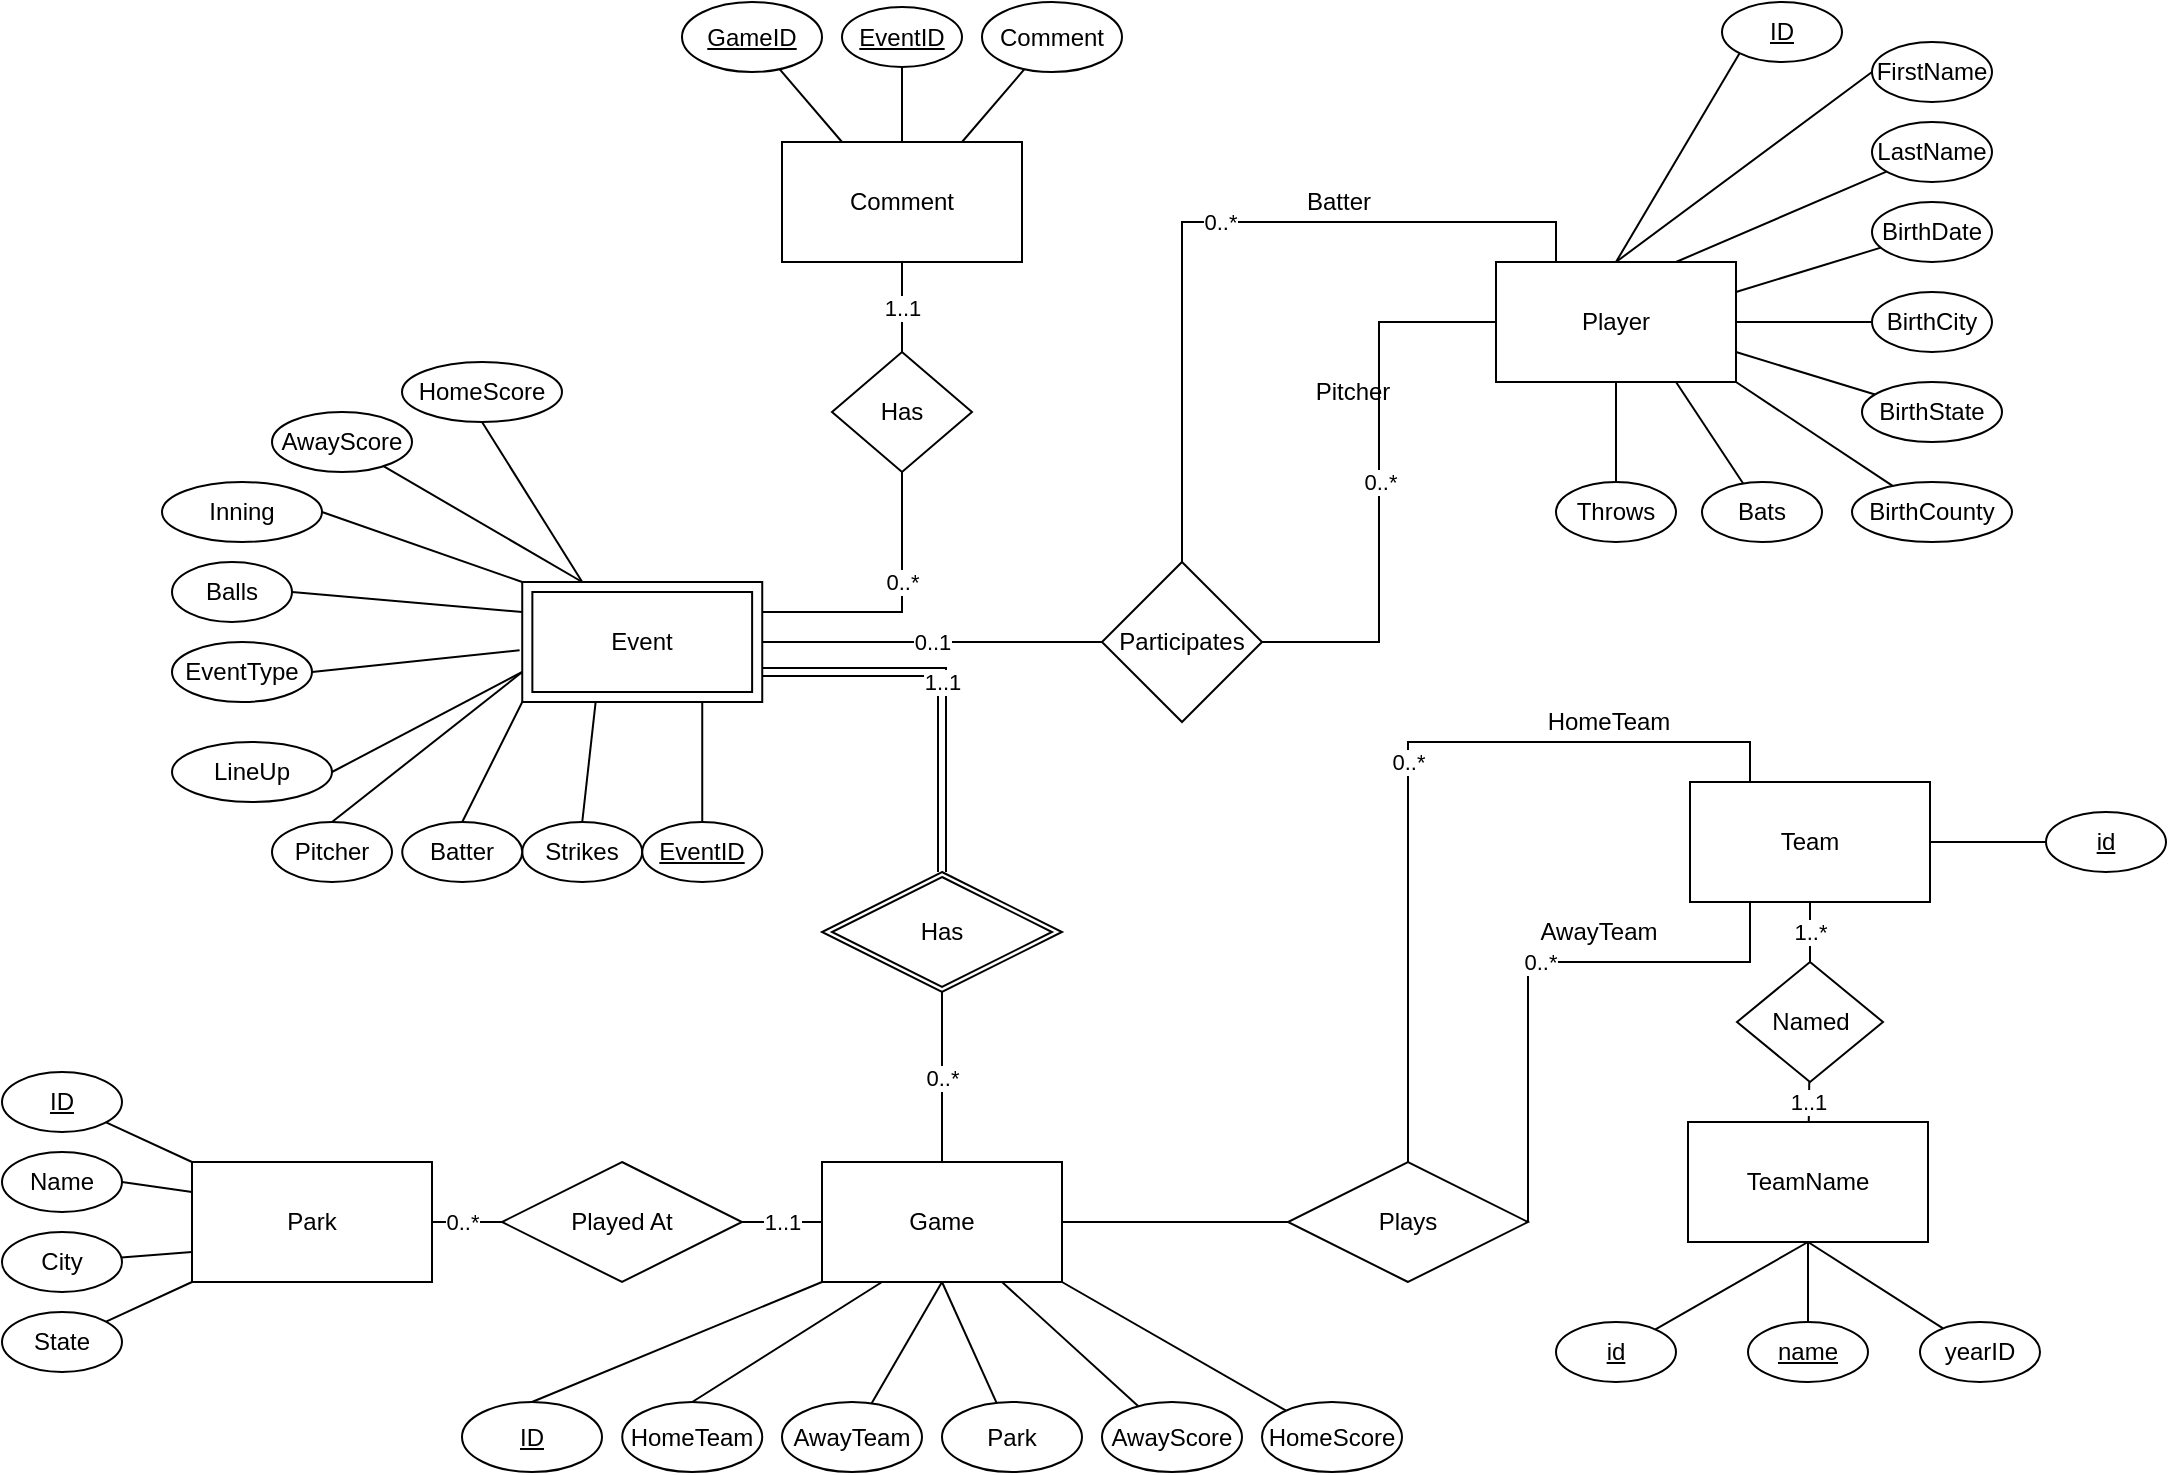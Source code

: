 <mxfile version="15.4.0" type="device"><diagram id="RNzjkmeMEL7BS_Pg9-Ei" name="Page-1"><mxGraphModel dx="2036" dy="989" grid="1" gridSize="10" guides="1" tooltips="1" connect="1" arrows="1" fold="1" page="1" pageScale="1" pageWidth="827" pageHeight="1169" math="0" shadow="0"><root><mxCell id="0"/><mxCell id="1" parent="0"/><mxCell id="sN5agRvqX0wHgHaesOpG-1" value="Player" style="rounded=0;whiteSpace=wrap;html=1;" parent="1" vertex="1"><mxGeometry x="397" y="210" width="120" height="60" as="geometry"/></mxCell><mxCell id="sN5agRvqX0wHgHaesOpG-3" value="" style="endArrow=none;html=1;rounded=0;entryX=0;entryY=1;entryDx=0;entryDy=0;exitX=0.5;exitY=0;exitDx=0;exitDy=0;" parent="1" target="sN5agRvqX0wHgHaesOpG-4" edge="1" source="sN5agRvqX0wHgHaesOpG-1"><mxGeometry width="50" height="50" relative="1" as="geometry"><mxPoint x="517" y="210" as="sourcePoint"/><mxPoint x="567" y="150" as="targetPoint"/></mxGeometry></mxCell><mxCell id="sN5agRvqX0wHgHaesOpG-4" value="&lt;u&gt;ID&lt;/u&gt;" style="ellipse;whiteSpace=wrap;html=1;" parent="1" vertex="1"><mxGeometry x="510" y="80" width="60" height="30" as="geometry"/></mxCell><mxCell id="P7rjiUi-hzx71qzHry4Q-10" style="edgeStyle=none;rounded=0;orthogonalLoop=1;jettySize=auto;html=1;entryX=1;entryY=0.25;entryDx=0;entryDy=0;endArrow=none;endFill=0;" edge="1" parent="1" source="REyinBN-IkQs8KQMNJYE-5" target="sN5agRvqX0wHgHaesOpG-1"><mxGeometry relative="1" as="geometry"/></mxCell><mxCell id="REyinBN-IkQs8KQMNJYE-5" value="BirthDate" style="ellipse;whiteSpace=wrap;html=1;" parent="1" vertex="1"><mxGeometry x="585" y="180" width="60" height="30" as="geometry"/></mxCell><mxCell id="P7rjiUi-hzx71qzHry4Q-18" style="edgeStyle=none;rounded=0;orthogonalLoop=1;jettySize=auto;html=1;entryX=0.75;entryY=1;entryDx=0;entryDy=0;endArrow=none;endFill=0;" edge="1" parent="1" source="REyinBN-IkQs8KQMNJYE-7" target="sN5agRvqX0wHgHaesOpG-1"><mxGeometry relative="1" as="geometry"/></mxCell><mxCell id="REyinBN-IkQs8KQMNJYE-7" value="Bats" style="ellipse;whiteSpace=wrap;html=1;" parent="1" vertex="1"><mxGeometry x="500" y="320" width="60" height="30" as="geometry"/></mxCell><mxCell id="P7rjiUi-hzx71qzHry4Q-16" style="edgeStyle=none;rounded=0;orthogonalLoop=1;jettySize=auto;html=1;endArrow=none;endFill=0;entryX=1;entryY=1;entryDx=0;entryDy=0;" edge="1" parent="1" source="REyinBN-IkQs8KQMNJYE-9" target="sN5agRvqX0wHgHaesOpG-1"><mxGeometry relative="1" as="geometry"><mxPoint x="487" y="270" as="targetPoint"/></mxGeometry></mxCell><mxCell id="REyinBN-IkQs8KQMNJYE-9" value="BirthCounty" style="ellipse;whiteSpace=wrap;html=1;" parent="1" vertex="1"><mxGeometry x="575" y="320" width="80" height="30" as="geometry"/></mxCell><mxCell id="P7rjiUi-hzx71qzHry4Q-15" style="edgeStyle=none;rounded=0;orthogonalLoop=1;jettySize=auto;html=1;entryX=1;entryY=0.75;entryDx=0;entryDy=0;endArrow=none;endFill=0;" edge="1" parent="1" source="REyinBN-IkQs8KQMNJYE-11" target="sN5agRvqX0wHgHaesOpG-1"><mxGeometry relative="1" as="geometry"/></mxCell><mxCell id="REyinBN-IkQs8KQMNJYE-11" value="BirthState" style="ellipse;whiteSpace=wrap;html=1;" parent="1" vertex="1"><mxGeometry x="580" y="270" width="70" height="30" as="geometry"/></mxCell><mxCell id="P7rjiUi-hzx71qzHry4Q-52" style="edgeStyle=none;rounded=0;orthogonalLoop=1;jettySize=auto;html=1;entryX=1;entryY=0.5;entryDx=0;entryDy=0;endArrow=none;endFill=0;" edge="1" parent="1" source="REyinBN-IkQs8KQMNJYE-15" target="sN5agRvqX0wHgHaesOpG-1"><mxGeometry relative="1" as="geometry"/></mxCell><mxCell id="REyinBN-IkQs8KQMNJYE-15" value="BirthCity" style="ellipse;whiteSpace=wrap;html=1;" parent="1" vertex="1"><mxGeometry x="585" y="225" width="60" height="30" as="geometry"/></mxCell><mxCell id="P7rjiUi-hzx71qzHry4Q-17" style="edgeStyle=none;rounded=0;orthogonalLoop=1;jettySize=auto;html=1;entryX=0.75;entryY=0;entryDx=0;entryDy=0;endArrow=none;endFill=0;" edge="1" parent="1" source="REyinBN-IkQs8KQMNJYE-17" target="sN5agRvqX0wHgHaesOpG-1"><mxGeometry relative="1" as="geometry"/></mxCell><mxCell id="REyinBN-IkQs8KQMNJYE-17" value="LastName" style="ellipse;whiteSpace=wrap;html=1;" parent="1" vertex="1"><mxGeometry x="585" y="140" width="60" height="30" as="geometry"/></mxCell><mxCell id="P7rjiUi-hzx71qzHry4Q-12" style="edgeStyle=none;rounded=0;orthogonalLoop=1;jettySize=auto;html=1;exitX=0;exitY=0.5;exitDx=0;exitDy=0;entryX=0.5;entryY=0;entryDx=0;entryDy=0;endArrow=none;endFill=0;" edge="1" parent="1" source="REyinBN-IkQs8KQMNJYE-18" target="sN5agRvqX0wHgHaesOpG-1"><mxGeometry relative="1" as="geometry"/></mxCell><mxCell id="REyinBN-IkQs8KQMNJYE-18" value="FirstName" style="ellipse;whiteSpace=wrap;html=1;" parent="1" vertex="1"><mxGeometry x="585" y="100" width="60" height="30" as="geometry"/></mxCell><mxCell id="REyinBN-IkQs8KQMNJYE-20" value="" style="endArrow=none;html=1;rounded=0;entryX=0.5;entryY=1;entryDx=0;entryDy=0;exitX=0.5;exitY=0;exitDx=0;exitDy=0;" parent="1" source="REyinBN-IkQs8KQMNJYE-21" target="sN5agRvqX0wHgHaesOpG-1" edge="1"><mxGeometry width="50" height="50" relative="1" as="geometry"><mxPoint x="417" y="310" as="sourcePoint"/><mxPoint x="557" y="260" as="targetPoint"/></mxGeometry></mxCell><mxCell id="REyinBN-IkQs8KQMNJYE-21" value="Throws" style="ellipse;whiteSpace=wrap;html=1;" parent="1" vertex="1"><mxGeometry x="427" y="320" width="60" height="30" as="geometry"/></mxCell><mxCell id="REyinBN-IkQs8KQMNJYE-22" value="Team" style="rounded=0;whiteSpace=wrap;html=1;" parent="1" vertex="1"><mxGeometry x="494" y="470" width="120" height="60" as="geometry"/></mxCell><mxCell id="P7rjiUi-hzx71qzHry4Q-45" style="edgeStyle=none;rounded=0;orthogonalLoop=1;jettySize=auto;html=1;entryX=1;entryY=0.5;entryDx=0;entryDy=0;endArrow=none;endFill=0;" edge="1" parent="1" source="REyinBN-IkQs8KQMNJYE-26" target="REyinBN-IkQs8KQMNJYE-22"><mxGeometry relative="1" as="geometry"/></mxCell><mxCell id="REyinBN-IkQs8KQMNJYE-26" value="&lt;u&gt;id&lt;/u&gt;" style="ellipse;whiteSpace=wrap;html=1;" parent="1" vertex="1"><mxGeometry x="672" y="485" width="60" height="30" as="geometry"/></mxCell><mxCell id="REyinBN-IkQs8KQMNJYE-72" value="Park" style="rounded=0;whiteSpace=wrap;html=1;" parent="1" vertex="1"><mxGeometry x="-255" y="660" width="120" height="60" as="geometry"/></mxCell><mxCell id="P7rjiUi-hzx71qzHry4Q-20" style="edgeStyle=none;rounded=0;orthogonalLoop=1;jettySize=auto;html=1;entryX=0;entryY=1;entryDx=0;entryDy=0;endArrow=none;endFill=0;" edge="1" parent="1" source="REyinBN-IkQs8KQMNJYE-74" target="REyinBN-IkQs8KQMNJYE-72"><mxGeometry relative="1" as="geometry"/></mxCell><mxCell id="REyinBN-IkQs8KQMNJYE-74" value="State" style="ellipse;whiteSpace=wrap;html=1;" parent="1" vertex="1"><mxGeometry x="-350" y="735" width="60" height="30" as="geometry"/></mxCell><mxCell id="P7rjiUi-hzx71qzHry4Q-21" style="edgeStyle=none;rounded=0;orthogonalLoop=1;jettySize=auto;html=1;entryX=0;entryY=0.75;entryDx=0;entryDy=0;endArrow=none;endFill=0;" edge="1" parent="1" source="REyinBN-IkQs8KQMNJYE-76" target="REyinBN-IkQs8KQMNJYE-72"><mxGeometry relative="1" as="geometry"/></mxCell><mxCell id="REyinBN-IkQs8KQMNJYE-76" value="City" style="ellipse;whiteSpace=wrap;html=1;" parent="1" vertex="1"><mxGeometry x="-350" y="695" width="60" height="30" as="geometry"/></mxCell><mxCell id="P7rjiUi-hzx71qzHry4Q-22" style="edgeStyle=none;rounded=0;orthogonalLoop=1;jettySize=auto;html=1;exitX=1;exitY=0.5;exitDx=0;exitDy=0;entryX=0;entryY=0.25;entryDx=0;entryDy=0;endArrow=none;endFill=0;" edge="1" parent="1" source="REyinBN-IkQs8KQMNJYE-78" target="REyinBN-IkQs8KQMNJYE-72"><mxGeometry relative="1" as="geometry"/></mxCell><mxCell id="REyinBN-IkQs8KQMNJYE-78" value="Name" style="ellipse;whiteSpace=wrap;html=1;" parent="1" vertex="1"><mxGeometry x="-350" y="655" width="60" height="30" as="geometry"/></mxCell><mxCell id="P7rjiUi-hzx71qzHry4Q-23" style="edgeStyle=none;rounded=0;orthogonalLoop=1;jettySize=auto;html=1;entryX=0;entryY=0;entryDx=0;entryDy=0;endArrow=none;endFill=0;" edge="1" parent="1" source="REyinBN-IkQs8KQMNJYE-80" target="REyinBN-IkQs8KQMNJYE-72"><mxGeometry relative="1" as="geometry"/></mxCell><mxCell id="REyinBN-IkQs8KQMNJYE-80" value="&lt;u&gt;ID&lt;/u&gt;" style="ellipse;whiteSpace=wrap;html=1;" parent="1" vertex="1"><mxGeometry x="-350" y="615" width="60" height="30" as="geometry"/></mxCell><mxCell id="REyinBN-IkQs8KQMNJYE-82" value="Game" style="rounded=0;whiteSpace=wrap;html=1;" parent="1" vertex="1"><mxGeometry x="60" y="660" width="120" height="60" as="geometry"/></mxCell><mxCell id="REyinBN-IkQs8KQMNJYE-99" value="" style="endArrow=none;html=1;rounded=0;entryX=0.25;entryY=1;entryDx=0;entryDy=0;exitX=0.5;exitY=0;exitDx=0;exitDy=0;" parent="1" source="P7rjiUi-hzx71qzHry4Q-29" target="REyinBN-IkQs8KQMNJYE-82" edge="1"><mxGeometry width="50" height="50" relative="1" as="geometry"><mxPoint x="-20" y="807.5" as="sourcePoint"/><mxPoint x="280" y="700" as="targetPoint"/></mxGeometry></mxCell><mxCell id="REyinBN-IkQs8KQMNJYE-105" value="" style="endArrow=none;html=1;rounded=0;entryX=0;entryY=1;entryDx=0;entryDy=0;exitX=0.5;exitY=0;exitDx=0;exitDy=0;" parent="1" source="REyinBN-IkQs8KQMNJYE-106" target="REyinBN-IkQs8KQMNJYE-82" edge="1"><mxGeometry width="50" height="50" relative="1" as="geometry"><mxPoint x="80" y="760" as="sourcePoint"/><mxPoint x="220" y="710" as="targetPoint"/></mxGeometry></mxCell><mxCell id="REyinBN-IkQs8KQMNJYE-106" value="&lt;u&gt;ID&lt;br&gt;&lt;/u&gt;" style="ellipse;whiteSpace=wrap;html=1;" parent="1" vertex="1"><mxGeometry x="-120" y="780" width="70" height="35" as="geometry"/></mxCell><mxCell id="REyinBN-IkQs8KQMNJYE-108" value="Comment" style="rounded=0;whiteSpace=wrap;html=1;" parent="1" vertex="1"><mxGeometry x="40" y="150" width="120" height="60" as="geometry"/></mxCell><mxCell id="REyinBN-IkQs8KQMNJYE-109" value="" style="endArrow=none;html=1;rounded=0;exitX=0.75;exitY=0;exitDx=0;exitDy=0;" parent="1" source="REyinBN-IkQs8KQMNJYE-108" target="REyinBN-IkQs8KQMNJYE-110" edge="1"><mxGeometry width="50" height="50" relative="1" as="geometry"><mxPoint x="140" y="150" as="sourcePoint"/><mxPoint x="170" y="90" as="targetPoint"/></mxGeometry></mxCell><mxCell id="REyinBN-IkQs8KQMNJYE-110" value="Comment" style="ellipse;whiteSpace=wrap;html=1;" parent="1" vertex="1"><mxGeometry x="140" y="80" width="70" height="35" as="geometry"/></mxCell><mxCell id="REyinBN-IkQs8KQMNJYE-111" value="&lt;u&gt;EventID&lt;/u&gt;" style="ellipse;whiteSpace=wrap;html=1;" parent="1" vertex="1"><mxGeometry x="70" y="82.5" width="60" height="30" as="geometry"/></mxCell><mxCell id="REyinBN-IkQs8KQMNJYE-112" value="" style="endArrow=none;html=1;rounded=0;entryX=0.5;entryY=0;entryDx=0;entryDy=0;exitX=0.5;exitY=1;exitDx=0;exitDy=0;" parent="1" source="REyinBN-IkQs8KQMNJYE-111" target="REyinBN-IkQs8KQMNJYE-108" edge="1"><mxGeometry width="50" height="50" relative="1" as="geometry"><mxPoint x="150" y="210" as="sourcePoint"/><mxPoint x="200" y="160" as="targetPoint"/></mxGeometry></mxCell><mxCell id="REyinBN-IkQs8KQMNJYE-113" value="" style="endArrow=none;html=1;rounded=0;exitX=0.25;exitY=0;exitDx=0;exitDy=0;" parent="1" source="REyinBN-IkQs8KQMNJYE-108" target="REyinBN-IkQs8KQMNJYE-114" edge="1"><mxGeometry width="50" height="50" relative="1" as="geometry"><mxPoint x="-140.0" y="130" as="sourcePoint"/><mxPoint x="-30" y="80" as="targetPoint"/></mxGeometry></mxCell><mxCell id="REyinBN-IkQs8KQMNJYE-114" value="&lt;u&gt;GameID&lt;/u&gt;" style="ellipse;whiteSpace=wrap;html=1;" parent="1" vertex="1"><mxGeometry x="-10" y="80" width="70" height="35" as="geometry"/></mxCell><mxCell id="P7rjiUi-hzx71qzHry4Q-3" value="0..1" style="rounded=0;orthogonalLoop=1;jettySize=auto;html=1;exitX=0;exitY=0.5;exitDx=0;exitDy=0;endArrow=none;endFill=0;" edge="1" parent="1" source="REyinBN-IkQs8KQMNJYE-139" target="P7rjiUi-hzx71qzHry4Q-2"><mxGeometry relative="1" as="geometry"/></mxCell><mxCell id="REyinBN-IkQs8KQMNJYE-140" value="" style="endArrow=none;html=1;rounded=0;entryX=0.5;entryY=0;entryDx=0;entryDy=0;exitX=0.694;exitY=0.003;exitDx=0;exitDy=0;exitPerimeter=0;" parent="1" source="REyinBN-IkQs8KQMNJYE-139" target="REyinBN-IkQs8KQMNJYE-141" edge="1"><mxGeometry width="50" height="50" relative="1" as="geometry"><mxPoint x="30.12" y="370" as="sourcePoint"/><mxPoint x="80.12" y="310" as="targetPoint"/></mxGeometry></mxCell><mxCell id="REyinBN-IkQs8KQMNJYE-141" value="Strikes" style="ellipse;whiteSpace=wrap;html=1;" parent="1" vertex="1"><mxGeometry x="-89.88" y="490" width="60" height="30" as="geometry"/></mxCell><mxCell id="REyinBN-IkQs8KQMNJYE-142" value="" style="endArrow=none;html=1;rounded=0;entryX=0.5;entryY=0;entryDx=0;entryDy=0;exitX=1;exitY=0;exitDx=0;exitDy=0;" parent="1" source="REyinBN-IkQs8KQMNJYE-139" target="REyinBN-IkQs8KQMNJYE-143" edge="1"><mxGeometry width="50" height="50" relative="1" as="geometry"><mxPoint x="30.12" y="380.0" as="sourcePoint"/><mxPoint x="80.12" y="360" as="targetPoint"/></mxGeometry></mxCell><mxCell id="REyinBN-IkQs8KQMNJYE-143" value="Batter" style="ellipse;whiteSpace=wrap;html=1;" parent="1" vertex="1"><mxGeometry x="-149.88" y="490" width="60" height="30" as="geometry"/></mxCell><mxCell id="REyinBN-IkQs8KQMNJYE-144" value="" style="endArrow=none;html=1;rounded=0;entryX=0.5;entryY=0;entryDx=0;entryDy=0;exitX=1;exitY=0.25;exitDx=0;exitDy=0;" parent="1" source="REyinBN-IkQs8KQMNJYE-139" target="REyinBN-IkQs8KQMNJYE-145" edge="1"><mxGeometry width="50" height="50" relative="1" as="geometry"><mxPoint x="-115" y="420" as="sourcePoint"/><mxPoint x="80.12" y="360" as="targetPoint"/></mxGeometry></mxCell><mxCell id="REyinBN-IkQs8KQMNJYE-145" value="Pitcher" style="ellipse;whiteSpace=wrap;html=1;" parent="1" vertex="1"><mxGeometry x="-215" y="490" width="60" height="30" as="geometry"/></mxCell><mxCell id="REyinBN-IkQs8KQMNJYE-146" value="" style="endArrow=none;html=1;rounded=0;exitX=1;exitY=0.25;exitDx=0;exitDy=0;entryX=1;entryY=0.5;entryDx=0;entryDy=0;" parent="1" source="REyinBN-IkQs8KQMNJYE-139" target="REyinBN-IkQs8KQMNJYE-147" edge="1"><mxGeometry width="50" height="50" relative="1" as="geometry"><mxPoint x="40.12" y="380" as="sourcePoint"/><mxPoint x="90.12" y="370" as="targetPoint"/></mxGeometry></mxCell><mxCell id="REyinBN-IkQs8KQMNJYE-147" value="LineUp" style="ellipse;whiteSpace=wrap;html=1;" parent="1" vertex="1"><mxGeometry x="-265" y="450" width="80" height="30" as="geometry"/></mxCell><mxCell id="REyinBN-IkQs8KQMNJYE-148" value="" style="endArrow=none;html=1;rounded=0;exitX=1.011;exitY=0.431;exitDx=0;exitDy=0;entryX=1;entryY=0.5;entryDx=0;entryDy=0;exitPerimeter=0;" parent="1" source="REyinBN-IkQs8KQMNJYE-139" target="REyinBN-IkQs8KQMNJYE-149" edge="1"><mxGeometry width="50" height="50" relative="1" as="geometry"><mxPoint x="30.12" y="420" as="sourcePoint"/><mxPoint x="80.12" y="410" as="targetPoint"/></mxGeometry></mxCell><mxCell id="REyinBN-IkQs8KQMNJYE-149" value="EventType" style="ellipse;whiteSpace=wrap;html=1;" parent="1" vertex="1"><mxGeometry x="-265" y="400" width="70" height="30" as="geometry"/></mxCell><mxCell id="REyinBN-IkQs8KQMNJYE-150" value="" style="endArrow=none;html=1;rounded=0;entryX=1;entryY=0.5;entryDx=0;entryDy=0;exitX=1;exitY=0.75;exitDx=0;exitDy=0;" parent="1" source="REyinBN-IkQs8KQMNJYE-139" target="REyinBN-IkQs8KQMNJYE-151" edge="1"><mxGeometry width="50" height="50" relative="1" as="geometry"><mxPoint x="-105" y="380" as="sourcePoint"/><mxPoint x="110.12" y="440" as="targetPoint"/></mxGeometry></mxCell><mxCell id="REyinBN-IkQs8KQMNJYE-151" value="Balls" style="ellipse;whiteSpace=wrap;html=1;" parent="1" vertex="1"><mxGeometry x="-265" y="360" width="60" height="30" as="geometry"/></mxCell><mxCell id="REyinBN-IkQs8KQMNJYE-152" value="" style="endArrow=none;html=1;rounded=0;exitX=1;exitY=1;exitDx=0;exitDy=0;entryX=1;entryY=0.5;entryDx=0;entryDy=0;" parent="1" source="REyinBN-IkQs8KQMNJYE-139" target="REyinBN-IkQs8KQMNJYE-153" edge="1"><mxGeometry width="50" height="50" relative="1" as="geometry"><mxPoint x="-25.16" y="510.46" as="sourcePoint"/><mxPoint x="24.72" y="480" as="targetPoint"/></mxGeometry></mxCell><mxCell id="REyinBN-IkQs8KQMNJYE-153" value="Inning" style="ellipse;whiteSpace=wrap;html=1;" parent="1" vertex="1"><mxGeometry x="-270" y="320" width="80" height="30" as="geometry"/></mxCell><mxCell id="REyinBN-IkQs8KQMNJYE-154" value="" style="endArrow=none;html=1;rounded=0;exitX=0.75;exitY=1;exitDx=0;exitDy=0;" parent="1" source="REyinBN-IkQs8KQMNJYE-139" target="REyinBN-IkQs8KQMNJYE-155" edge="1"><mxGeometry width="50" height="50" relative="1" as="geometry"><mxPoint x="21.12" y="432" as="sourcePoint"/><mxPoint x="34.72" y="490" as="targetPoint"/></mxGeometry></mxCell><mxCell id="REyinBN-IkQs8KQMNJYE-155" value="AwayScore" style="ellipse;whiteSpace=wrap;html=1;" parent="1" vertex="1"><mxGeometry x="-215" y="285" width="70" height="30" as="geometry"/></mxCell><mxCell id="REyinBN-IkQs8KQMNJYE-156" value="" style="endArrow=none;html=1;rounded=0;entryX=0.75;entryY=1;entryDx=0;entryDy=0;exitX=0.5;exitY=1;exitDx=0;exitDy=0;" parent="1" source="REyinBN-IkQs8KQMNJYE-157" target="REyinBN-IkQs8KQMNJYE-139" edge="1"><mxGeometry width="50" height="50" relative="1" as="geometry"><mxPoint x="-29.88" y="460" as="sourcePoint"/><mxPoint x="130.12" y="410" as="targetPoint"/></mxGeometry></mxCell><mxCell id="REyinBN-IkQs8KQMNJYE-157" value="HomeScore" style="ellipse;whiteSpace=wrap;html=1;" parent="1" vertex="1"><mxGeometry x="-150" y="260" width="80" height="30" as="geometry"/></mxCell><mxCell id="REyinBN-IkQs8KQMNJYE-158" value="" style="endArrow=none;html=1;rounded=0;exitX=0.25;exitY=0;exitDx=0;exitDy=0;" parent="1" source="REyinBN-IkQs8KQMNJYE-139" target="REyinBN-IkQs8KQMNJYE-159" edge="1"><mxGeometry width="50" height="50" relative="1" as="geometry"><mxPoint x="10.12" y="370" as="sourcePoint"/><mxPoint x="40.12" y="310" as="targetPoint"/></mxGeometry></mxCell><mxCell id="REyinBN-IkQs8KQMNJYE-159" value="&lt;u&gt;EventID&lt;/u&gt;" style="ellipse;whiteSpace=wrap;html=1;" parent="1" vertex="1"><mxGeometry x="-29.88" y="490" width="60" height="30" as="geometry"/></mxCell><mxCell id="REyinBN-IkQs8KQMNJYE-169" value="Has" style="shape=rhombus;perimeter=rhombusPerimeter;whiteSpace=wrap;html=1;align=center;" parent="1" vertex="1"><mxGeometry x="65" y="255" width="70" height="60" as="geometry"/></mxCell><mxCell id="REyinBN-IkQs8KQMNJYE-194" value="1..1" style="edgeStyle=orthogonalEdgeStyle;rounded=0;orthogonalLoop=1;jettySize=auto;html=1;exitX=0.5;exitY=0;exitDx=0;exitDy=0;entryX=0;entryY=0.25;entryDx=0;entryDy=0;endArrow=none;endFill=0;shape=link;" parent="1" source="REyinBN-IkQs8KQMNJYE-173" target="REyinBN-IkQs8KQMNJYE-139" edge="1"><mxGeometry relative="1" as="geometry"/></mxCell><mxCell id="REyinBN-IkQs8KQMNJYE-195" value="0..*" style="rounded=0;orthogonalLoop=1;jettySize=auto;html=1;exitX=0.5;exitY=1;exitDx=0;exitDy=0;entryX=0.5;entryY=0;entryDx=0;entryDy=0;endArrow=none;endFill=0;" parent="1" source="REyinBN-IkQs8KQMNJYE-173" target="REyinBN-IkQs8KQMNJYE-82" edge="1"><mxGeometry relative="1" as="geometry"/></mxCell><mxCell id="REyinBN-IkQs8KQMNJYE-173" value="" style="shape=rhombus;perimeter=rhombusPerimeter;whiteSpace=wrap;html=1;align=center;" parent="1" vertex="1"><mxGeometry x="60" y="515" width="120" height="60" as="geometry"/></mxCell><mxCell id="REyinBN-IkQs8KQMNJYE-176" value="0..*" style="endArrow=none;html=1;rounded=0;exitX=0;exitY=0.75;exitDx=0;exitDy=0;endFill=0;entryX=0.5;entryY=1;entryDx=0;entryDy=0;edgeStyle=orthogonalEdgeStyle;" parent="1" source="REyinBN-IkQs8KQMNJYE-139" edge="1" target="REyinBN-IkQs8KQMNJYE-169"><mxGeometry x="0.214" width="50" height="50" relative="1" as="geometry"><mxPoint x="340" y="410" as="sourcePoint"/><mxPoint x="260" y="370" as="targetPoint"/><mxPoint as="offset"/></mxGeometry></mxCell><mxCell id="REyinBN-IkQs8KQMNJYE-179" value="1..1" style="endArrow=none;html=1;rounded=0;entryX=0.5;entryY=1;entryDx=0;entryDy=0;exitX=0.5;exitY=0;exitDx=0;exitDy=0;" parent="1" source="REyinBN-IkQs8KQMNJYE-169" target="REyinBN-IkQs8KQMNJYE-108" edge="1"><mxGeometry width="50" height="50" relative="1" as="geometry"><mxPoint x="370" y="430" as="sourcePoint"/><mxPoint x="420" y="380" as="targetPoint"/></mxGeometry></mxCell><mxCell id="REyinBN-IkQs8KQMNJYE-181" value="0..*" style="endArrow=none;html=1;rounded=0;exitX=1;exitY=0.5;exitDx=0;exitDy=0;entryX=1;entryY=0.5;entryDx=0;entryDy=0;startArrow=none;" parent="1" source="REyinBN-IkQs8KQMNJYE-182" target="REyinBN-IkQs8KQMNJYE-72" edge="1"><mxGeometry width="50" height="50" relative="1" as="geometry"><mxPoint x="440" y="570" as="sourcePoint"/><mxPoint x="610" y="630" as="targetPoint"/></mxGeometry></mxCell><mxCell id="P7rjiUi-hzx71qzHry4Q-19" value="0..*" style="edgeLabel;html=1;align=center;verticalAlign=middle;resizable=0;points=[];" vertex="1" connectable="0" parent="REyinBN-IkQs8KQMNJYE-181"><mxGeometry x="0.644" y="-1" relative="1" as="geometry"><mxPoint x="-13" y="1" as="offset"/></mxGeometry></mxCell><mxCell id="REyinBN-IkQs8KQMNJYE-182" value="Played At" style="shape=rhombus;perimeter=rhombusPerimeter;whiteSpace=wrap;html=1;align=center;" parent="1" vertex="1"><mxGeometry x="-100" y="660" width="120" height="60" as="geometry"/></mxCell><mxCell id="REyinBN-IkQs8KQMNJYE-183" value="1..1" style="endArrow=none;html=1;rounded=0;exitX=0;exitY=0.5;exitDx=0;exitDy=0;entryX=1;entryY=0.5;entryDx=0;entryDy=0;" parent="1" source="REyinBN-IkQs8KQMNJYE-82" target="REyinBN-IkQs8KQMNJYE-182" edge="1"><mxGeometry width="50" height="50" relative="1" as="geometry"><mxPoint x="180" y="690" as="sourcePoint"/><mxPoint x="300" y="690" as="targetPoint"/></mxGeometry></mxCell><mxCell id="REyinBN-IkQs8KQMNJYE-189" value="0..*" style="rounded=0;orthogonalLoop=1;jettySize=auto;html=1;exitX=0;exitY=0.5;exitDx=0;exitDy=0;endArrow=none;endFill=0;edgeStyle=elbowEdgeStyle;elbow=vertical;entryX=0.25;entryY=1;entryDx=0;entryDy=0;" parent="1" source="REyinBN-IkQs8KQMNJYE-186" target="REyinBN-IkQs8KQMNJYE-22" edge="1"><mxGeometry relative="1" as="geometry"><mxPoint x="510" y="720" as="targetPoint"/><Array as="points"><mxPoint x="490" y="560"/><mxPoint x="460" y="610"/><mxPoint x="510" y="630"/><mxPoint x="432" y="750"/></Array></mxGeometry></mxCell><mxCell id="P7rjiUi-hzx71qzHry4Q-24" style="edgeStyle=none;rounded=0;orthogonalLoop=1;jettySize=auto;html=1;entryX=1;entryY=0.5;entryDx=0;entryDy=0;endArrow=none;endFill=0;" edge="1" parent="1" source="REyinBN-IkQs8KQMNJYE-186" target="REyinBN-IkQs8KQMNJYE-82"><mxGeometry relative="1" as="geometry"/></mxCell><mxCell id="P7rjiUi-hzx71qzHry4Q-26" value="0..*" style="edgeStyle=elbowEdgeStyle;rounded=0;orthogonalLoop=1;jettySize=auto;html=1;exitX=0.5;exitY=1;exitDx=0;exitDy=0;entryX=0.25;entryY=0;entryDx=0;entryDy=0;endArrow=none;endFill=0;elbow=vertical;" edge="1" parent="1" source="REyinBN-IkQs8KQMNJYE-186" target="REyinBN-IkQs8KQMNJYE-22"><mxGeometry relative="1" as="geometry"><Array as="points"><mxPoint x="430" y="450"/></Array></mxGeometry></mxCell><mxCell id="REyinBN-IkQs8KQMNJYE-186" value="Plays" style="shape=rhombus;perimeter=rhombusPerimeter;whiteSpace=wrap;html=1;align=center;direction=west;" parent="1" vertex="1"><mxGeometry x="293" y="660" width="120" height="60" as="geometry"/></mxCell><mxCell id="P7rjiUi-hzx71qzHry4Q-5" value="0..*" style="rounded=0;orthogonalLoop=1;jettySize=auto;html=1;entryX=0;entryY=0.5;entryDx=0;entryDy=0;endArrow=none;endFill=0;exitX=1;exitY=0.5;exitDx=0;exitDy=0;edgeStyle=orthogonalEdgeStyle;" edge="1" parent="1" source="P7rjiUi-hzx71qzHry4Q-2" target="sN5agRvqX0wHgHaesOpG-1"><mxGeometry relative="1" as="geometry"/></mxCell><mxCell id="P7rjiUi-hzx71qzHry4Q-6" value="0..*" style="edgeStyle=orthogonalEdgeStyle;rounded=0;orthogonalLoop=1;jettySize=auto;html=1;exitX=0.5;exitY=0;exitDx=0;exitDy=0;entryX=0.25;entryY=0;entryDx=0;entryDy=0;endArrow=none;endFill=0;" edge="1" parent="1" source="P7rjiUi-hzx71qzHry4Q-2" target="sN5agRvqX0wHgHaesOpG-1"><mxGeometry relative="1" as="geometry"/></mxCell><mxCell id="P7rjiUi-hzx71qzHry4Q-2" value="Participates" style="rhombus;whiteSpace=wrap;html=1;" vertex="1" parent="1"><mxGeometry x="200" y="360" width="80" height="80" as="geometry"/></mxCell><mxCell id="P7rjiUi-hzx71qzHry4Q-7" value="Batter" style="text;html=1;align=center;verticalAlign=middle;resizable=0;points=[];autosize=1;strokeColor=none;fillColor=none;" vertex="1" parent="1"><mxGeometry x="293" y="170" width="50" height="20" as="geometry"/></mxCell><mxCell id="P7rjiUi-hzx71qzHry4Q-8" value="Pitcher" style="text;html=1;align=center;verticalAlign=middle;resizable=0;points=[];autosize=1;strokeColor=none;fillColor=none;" vertex="1" parent="1"><mxGeometry x="300" y="265" width="50" height="20" as="geometry"/></mxCell><mxCell id="P7rjiUi-hzx71qzHry4Q-27" value="HomeTeam" style="text;html=1;align=center;verticalAlign=middle;resizable=0;points=[];autosize=1;strokeColor=none;fillColor=none;" vertex="1" parent="1"><mxGeometry x="413" y="430" width="80" height="20" as="geometry"/></mxCell><mxCell id="P7rjiUi-hzx71qzHry4Q-28" value="AwayTeam" style="text;html=1;align=center;verticalAlign=middle;resizable=0;points=[];autosize=1;strokeColor=none;fillColor=none;" vertex="1" parent="1"><mxGeometry x="413" y="535" width="70" height="20" as="geometry"/></mxCell><mxCell id="P7rjiUi-hzx71qzHry4Q-29" value="HomeTeam" style="ellipse;whiteSpace=wrap;html=1;" vertex="1" parent="1"><mxGeometry x="-39.88" y="780" width="70" height="35" as="geometry"/></mxCell><mxCell id="P7rjiUi-hzx71qzHry4Q-31" style="rounded=0;orthogonalLoop=1;jettySize=auto;elbow=vertical;html=1;entryX=0.5;entryY=1;entryDx=0;entryDy=0;endArrow=none;endFill=0;" edge="1" parent="1" source="P7rjiUi-hzx71qzHry4Q-30" target="REyinBN-IkQs8KQMNJYE-82"><mxGeometry relative="1" as="geometry"/></mxCell><mxCell id="P7rjiUi-hzx71qzHry4Q-30" value="AwayTeam" style="ellipse;whiteSpace=wrap;html=1;" vertex="1" parent="1"><mxGeometry x="40" y="780" width="70" height="35" as="geometry"/></mxCell><mxCell id="P7rjiUi-hzx71qzHry4Q-35" style="edgeStyle=none;rounded=0;orthogonalLoop=1;jettySize=auto;html=1;entryX=0.5;entryY=1;entryDx=0;entryDy=0;endArrow=none;endFill=0;" edge="1" parent="1" source="P7rjiUi-hzx71qzHry4Q-32" target="REyinBN-IkQs8KQMNJYE-82"><mxGeometry relative="1" as="geometry"/></mxCell><mxCell id="P7rjiUi-hzx71qzHry4Q-32" value="Park" style="ellipse;whiteSpace=wrap;html=1;" vertex="1" parent="1"><mxGeometry x="120" y="780" width="70" height="35" as="geometry"/></mxCell><mxCell id="P7rjiUi-hzx71qzHry4Q-37" style="edgeStyle=none;rounded=0;orthogonalLoop=1;jettySize=auto;html=1;entryX=1;entryY=1;entryDx=0;entryDy=0;endArrow=none;endFill=0;" edge="1" parent="1" source="P7rjiUi-hzx71qzHry4Q-33" target="REyinBN-IkQs8KQMNJYE-82"><mxGeometry relative="1" as="geometry"/></mxCell><mxCell id="P7rjiUi-hzx71qzHry4Q-33" value="HomeScore" style="ellipse;whiteSpace=wrap;html=1;" vertex="1" parent="1"><mxGeometry x="280" y="780" width="70" height="35" as="geometry"/></mxCell><mxCell id="P7rjiUi-hzx71qzHry4Q-36" style="edgeStyle=none;rounded=0;orthogonalLoop=1;jettySize=auto;html=1;entryX=0.75;entryY=1;entryDx=0;entryDy=0;endArrow=none;endFill=0;" edge="1" parent="1" source="P7rjiUi-hzx71qzHry4Q-34" target="REyinBN-IkQs8KQMNJYE-82"><mxGeometry relative="1" as="geometry"/></mxCell><mxCell id="P7rjiUi-hzx71qzHry4Q-34" value="AwayScore" style="ellipse;whiteSpace=wrap;html=1;" vertex="1" parent="1"><mxGeometry x="200" y="780" width="70" height="35" as="geometry"/></mxCell><mxCell id="P7rjiUi-hzx71qzHry4Q-50" value="1..1" style="edgeStyle=none;rounded=0;orthogonalLoop=1;jettySize=auto;html=1;endArrow=none;endFill=0;elbow=vertical;" edge="1" parent="1" source="P7rjiUi-hzx71qzHry4Q-38" target="P7rjiUi-hzx71qzHry4Q-49"><mxGeometry relative="1" as="geometry"/></mxCell><mxCell id="P7rjiUi-hzx71qzHry4Q-38" value="TeamName" style="rounded=0;whiteSpace=wrap;html=1;" vertex="1" parent="1"><mxGeometry x="493" y="640" width="120" height="60" as="geometry"/></mxCell><mxCell id="P7rjiUi-hzx71qzHry4Q-42" style="edgeStyle=none;rounded=0;orthogonalLoop=1;jettySize=auto;html=1;entryX=0.5;entryY=1;entryDx=0;entryDy=0;endArrow=none;endFill=0;" edge="1" parent="1" source="P7rjiUi-hzx71qzHry4Q-39" target="P7rjiUi-hzx71qzHry4Q-38"><mxGeometry relative="1" as="geometry"/></mxCell><mxCell id="P7rjiUi-hzx71qzHry4Q-39" value="&lt;u&gt;name&lt;/u&gt;" style="ellipse;whiteSpace=wrap;html=1;" vertex="1" parent="1"><mxGeometry x="523" y="740" width="60" height="30" as="geometry"/></mxCell><mxCell id="P7rjiUi-hzx71qzHry4Q-41" style="edgeStyle=none;rounded=0;orthogonalLoop=1;jettySize=auto;html=1;entryX=0.5;entryY=1;entryDx=0;entryDy=0;endArrow=none;endFill=0;" edge="1" parent="1" source="P7rjiUi-hzx71qzHry4Q-40" target="P7rjiUi-hzx71qzHry4Q-38"><mxGeometry relative="1" as="geometry"/></mxCell><mxCell id="P7rjiUi-hzx71qzHry4Q-40" value="&lt;u&gt;id&lt;/u&gt;" style="ellipse;whiteSpace=wrap;html=1;" vertex="1" parent="1"><mxGeometry x="427" y="740" width="60" height="30" as="geometry"/></mxCell><mxCell id="P7rjiUi-hzx71qzHry4Q-44" style="edgeStyle=none;rounded=0;orthogonalLoop=1;jettySize=auto;html=1;entryX=0.5;entryY=1;entryDx=0;entryDy=0;endArrow=none;endFill=0;" edge="1" parent="1" source="P7rjiUi-hzx71qzHry4Q-43" target="P7rjiUi-hzx71qzHry4Q-38"><mxGeometry relative="1" as="geometry"/></mxCell><mxCell id="P7rjiUi-hzx71qzHry4Q-43" value="yearID" style="ellipse;whiteSpace=wrap;html=1;" vertex="1" parent="1"><mxGeometry x="609" y="740" width="60" height="30" as="geometry"/></mxCell><mxCell id="P7rjiUi-hzx71qzHry4Q-51" value="1..*" style="edgeStyle=none;rounded=0;orthogonalLoop=1;jettySize=auto;html=1;entryX=0.5;entryY=1;entryDx=0;entryDy=0;endArrow=none;endFill=0;" edge="1" parent="1" source="P7rjiUi-hzx71qzHry4Q-49" target="REyinBN-IkQs8KQMNJYE-22"><mxGeometry relative="1" as="geometry"/></mxCell><mxCell id="P7rjiUi-hzx71qzHry4Q-49" value="Named" style="rhombus;whiteSpace=wrap;html=1;rounded=0;" vertex="1" parent="1"><mxGeometry x="517.5" y="560" width="73" height="60" as="geometry"/></mxCell><mxCell id="P7rjiUi-hzx71qzHry4Q-53" value="Has" style="shape=rhombus;perimeter=rhombusPerimeter;whiteSpace=wrap;html=1;align=center;" vertex="1" parent="1"><mxGeometry x="65" y="517.5" width="110" height="55" as="geometry"/></mxCell><mxCell id="P7rjiUi-hzx71qzHry4Q-55" value="" style="group" vertex="1" connectable="0" parent="1"><mxGeometry x="-89.88" y="370" width="120" height="60" as="geometry"/></mxCell><mxCell id="REyinBN-IkQs8KQMNJYE-139" value="Event" style="rounded=0;whiteSpace=wrap;html=1;direction=west;" parent="P7rjiUi-hzx71qzHry4Q-55" vertex="1"><mxGeometry width="120" height="60" as="geometry"/></mxCell><mxCell id="P7rjiUi-hzx71qzHry4Q-54" value="Event" style="rounded=0;whiteSpace=wrap;html=1;direction=west;" vertex="1" parent="P7rjiUi-hzx71qzHry4Q-55"><mxGeometry x="5.06" y="5" width="109.88" height="50" as="geometry"/></mxCell></root></mxGraphModel></diagram></mxfile>